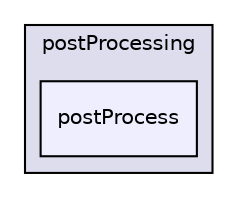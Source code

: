 digraph "applications/utilities/postProcessing/postProcess" {
  bgcolor=transparent;
  compound=true
  node [ fontsize="10", fontname="Helvetica"];
  edge [ labelfontsize="10", labelfontname="Helvetica"];
  subgraph clusterdir_b0c2b0d6e5b08bdff054b28f26ba51e7 {
    graph [ bgcolor="#ddddee", pencolor="black", label="postProcessing" fontname="Helvetica", fontsize="10", URL="dir_b0c2b0d6e5b08bdff054b28f26ba51e7.html"]
  dir_4b4b6aed79da9e34a154d12e0082d2a1 [shape=box, label="postProcess", style="filled", fillcolor="#eeeeff", pencolor="black", URL="dir_4b4b6aed79da9e34a154d12e0082d2a1.html"];
  }
}
